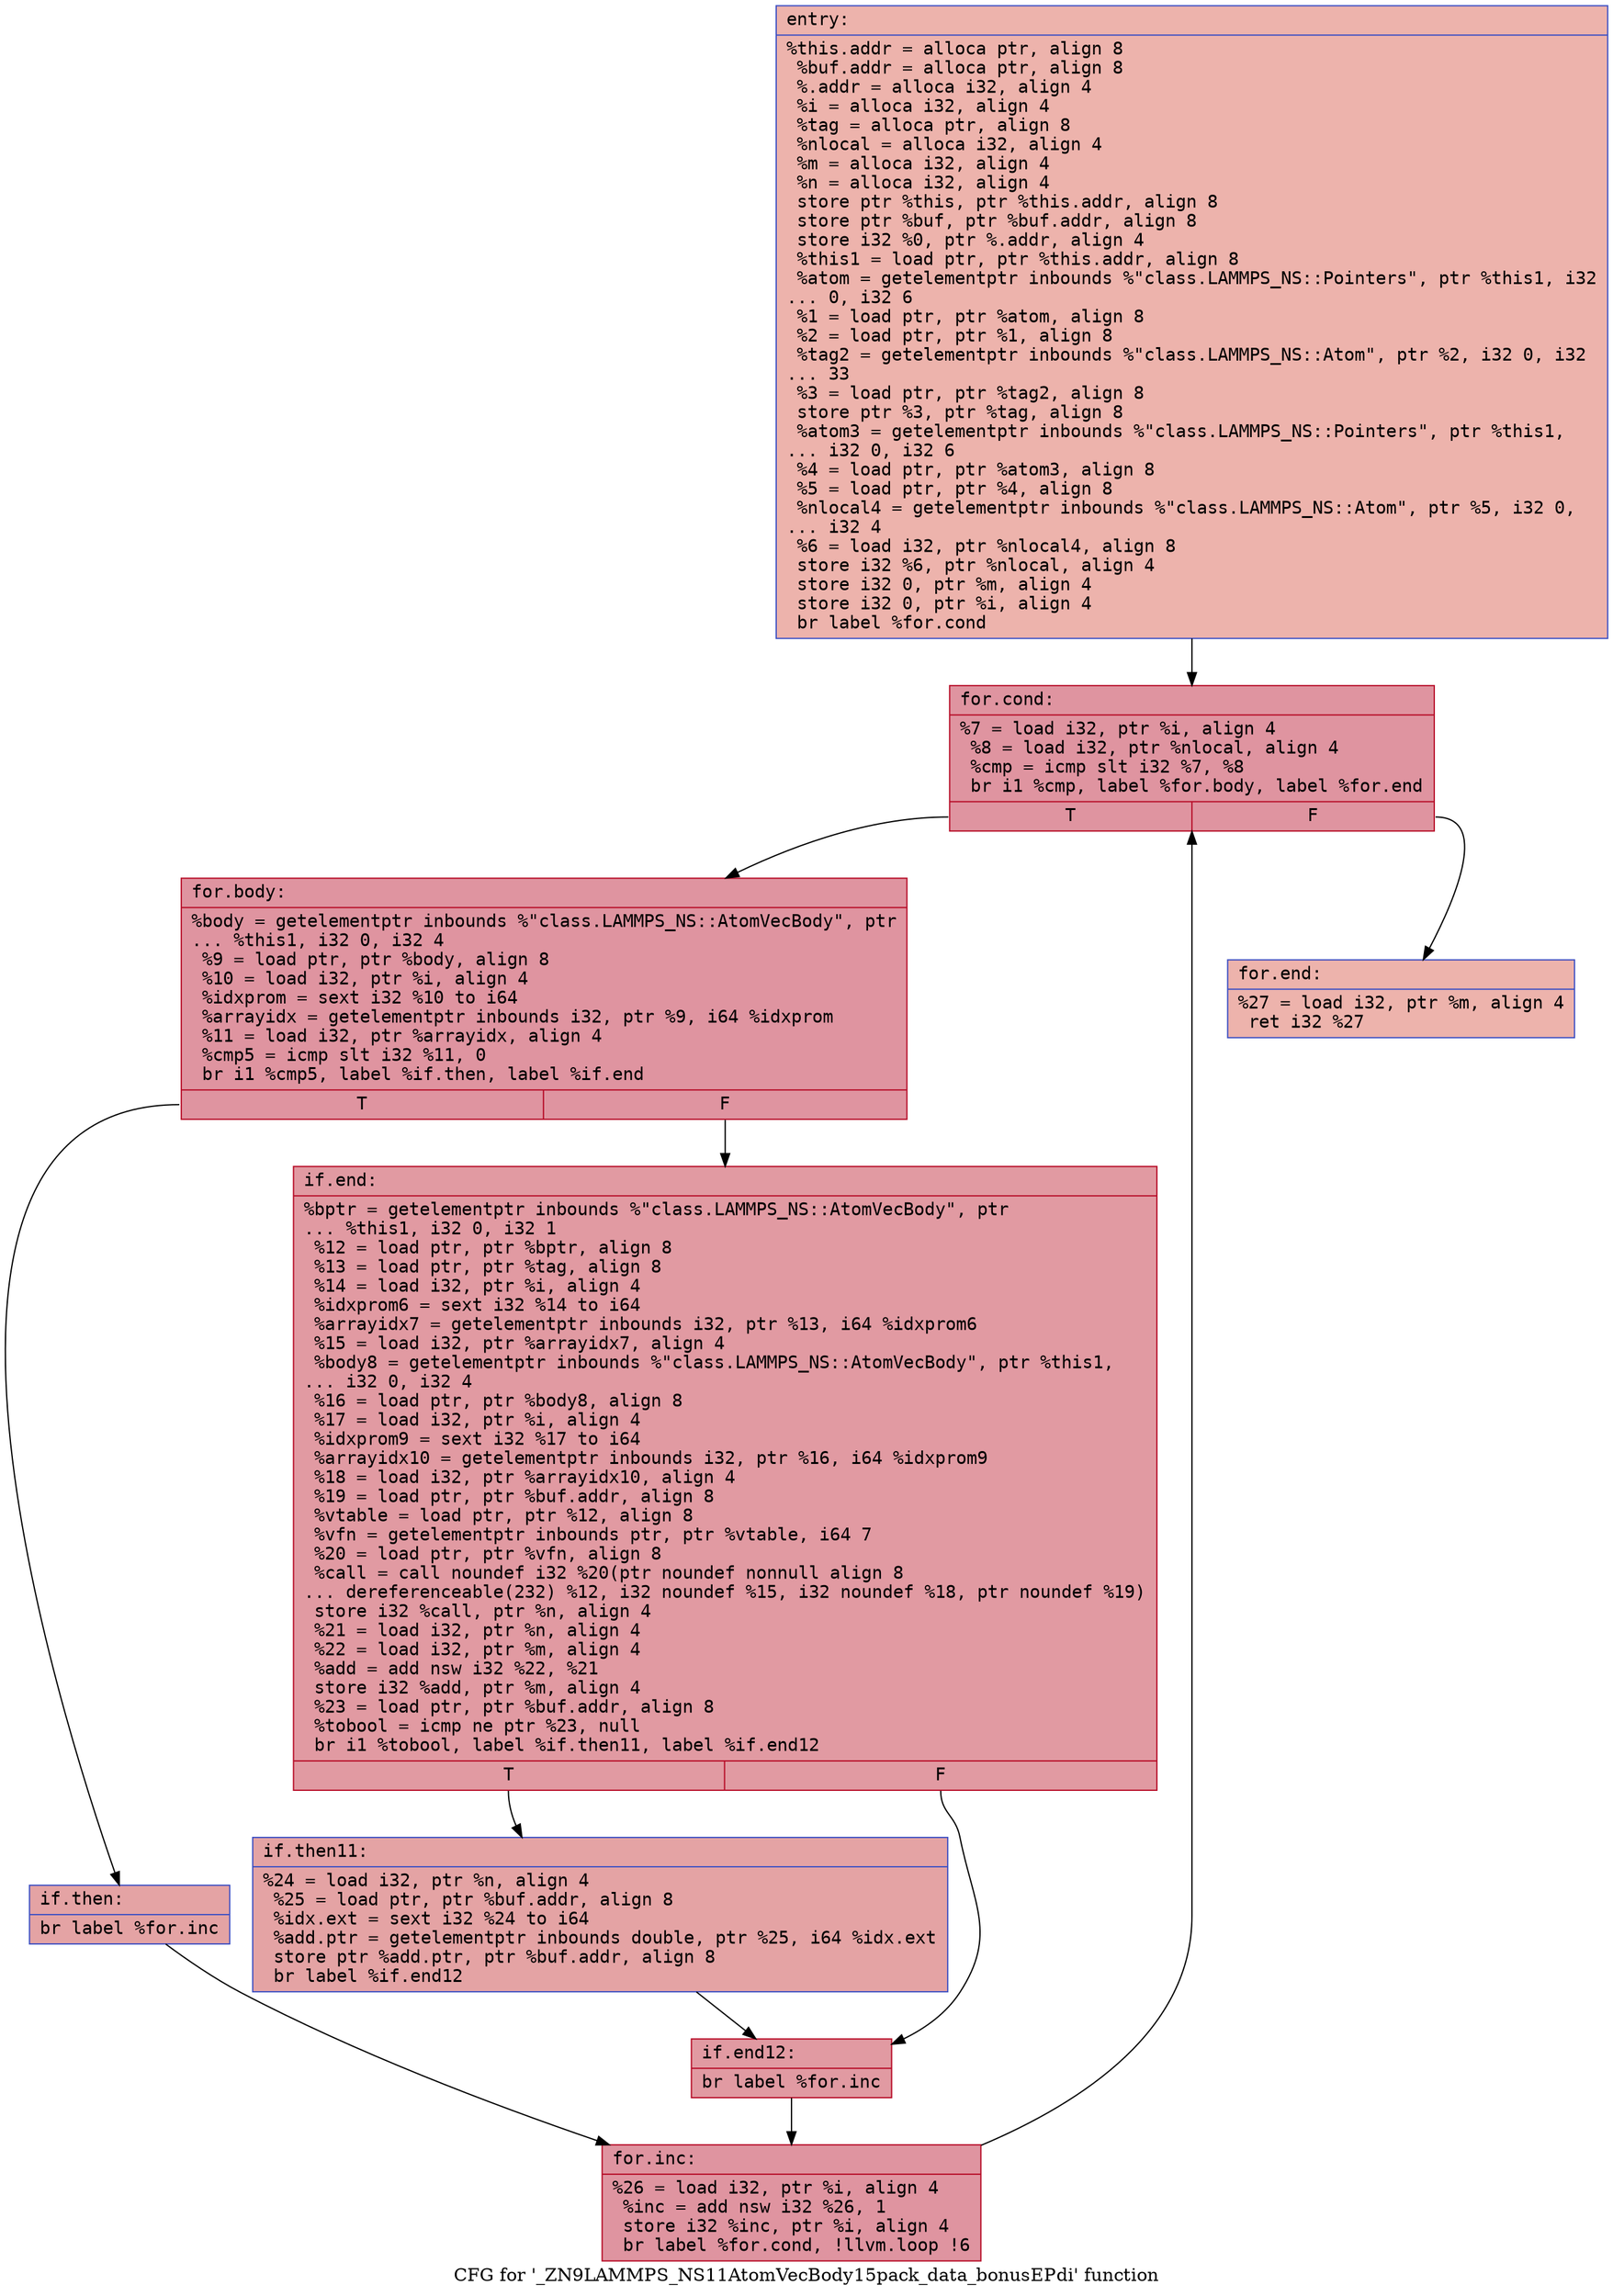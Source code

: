 digraph "CFG for '_ZN9LAMMPS_NS11AtomVecBody15pack_data_bonusEPdi' function" {
	label="CFG for '_ZN9LAMMPS_NS11AtomVecBody15pack_data_bonusEPdi' function";

	Node0x564c7b4dd240 [shape=record,color="#3d50c3ff", style=filled, fillcolor="#d6524470" fontname="Courier",label="{entry:\l|  %this.addr = alloca ptr, align 8\l  %buf.addr = alloca ptr, align 8\l  %.addr = alloca i32, align 4\l  %i = alloca i32, align 4\l  %tag = alloca ptr, align 8\l  %nlocal = alloca i32, align 4\l  %m = alloca i32, align 4\l  %n = alloca i32, align 4\l  store ptr %this, ptr %this.addr, align 8\l  store ptr %buf, ptr %buf.addr, align 8\l  store i32 %0, ptr %.addr, align 4\l  %this1 = load ptr, ptr %this.addr, align 8\l  %atom = getelementptr inbounds %\"class.LAMMPS_NS::Pointers\", ptr %this1, i32\l... 0, i32 6\l  %1 = load ptr, ptr %atom, align 8\l  %2 = load ptr, ptr %1, align 8\l  %tag2 = getelementptr inbounds %\"class.LAMMPS_NS::Atom\", ptr %2, i32 0, i32\l... 33\l  %3 = load ptr, ptr %tag2, align 8\l  store ptr %3, ptr %tag, align 8\l  %atom3 = getelementptr inbounds %\"class.LAMMPS_NS::Pointers\", ptr %this1,\l... i32 0, i32 6\l  %4 = load ptr, ptr %atom3, align 8\l  %5 = load ptr, ptr %4, align 8\l  %nlocal4 = getelementptr inbounds %\"class.LAMMPS_NS::Atom\", ptr %5, i32 0,\l... i32 4\l  %6 = load i32, ptr %nlocal4, align 8\l  store i32 %6, ptr %nlocal, align 4\l  store i32 0, ptr %m, align 4\l  store i32 0, ptr %i, align 4\l  br label %for.cond\l}"];
	Node0x564c7b4dd240 -> Node0x564c7b4de420[tooltip="entry -> for.cond\nProbability 100.00%" ];
	Node0x564c7b4de420 [shape=record,color="#b70d28ff", style=filled, fillcolor="#b70d2870" fontname="Courier",label="{for.cond:\l|  %7 = load i32, ptr %i, align 4\l  %8 = load i32, ptr %nlocal, align 4\l  %cmp = icmp slt i32 %7, %8\l  br i1 %cmp, label %for.body, label %for.end\l|{<s0>T|<s1>F}}"];
	Node0x564c7b4de420:s0 -> Node0x564c7b4de6c0[tooltip="for.cond -> for.body\nProbability 96.88%" ];
	Node0x564c7b4de420:s1 -> Node0x564c7b4de740[tooltip="for.cond -> for.end\nProbability 3.12%" ];
	Node0x564c7b4de6c0 [shape=record,color="#b70d28ff", style=filled, fillcolor="#b70d2870" fontname="Courier",label="{for.body:\l|  %body = getelementptr inbounds %\"class.LAMMPS_NS::AtomVecBody\", ptr\l... %this1, i32 0, i32 4\l  %9 = load ptr, ptr %body, align 8\l  %10 = load i32, ptr %i, align 4\l  %idxprom = sext i32 %10 to i64\l  %arrayidx = getelementptr inbounds i32, ptr %9, i64 %idxprom\l  %11 = load i32, ptr %arrayidx, align 4\l  %cmp5 = icmp slt i32 %11, 0\l  br i1 %cmp5, label %if.then, label %if.end\l|{<s0>T|<s1>F}}"];
	Node0x564c7b4de6c0:s0 -> Node0x564c7b4decd0[tooltip="for.body -> if.then\nProbability 37.50%" ];
	Node0x564c7b4de6c0:s1 -> Node0x564c7b4dda60[tooltip="for.body -> if.end\nProbability 62.50%" ];
	Node0x564c7b4decd0 [shape=record,color="#3d50c3ff", style=filled, fillcolor="#c32e3170" fontname="Courier",label="{if.then:\l|  br label %for.inc\l}"];
	Node0x564c7b4decd0 -> Node0x564c7b4ddb80[tooltip="if.then -> for.inc\nProbability 100.00%" ];
	Node0x564c7b4dda60 [shape=record,color="#b70d28ff", style=filled, fillcolor="#bb1b2c70" fontname="Courier",label="{if.end:\l|  %bptr = getelementptr inbounds %\"class.LAMMPS_NS::AtomVecBody\", ptr\l... %this1, i32 0, i32 1\l  %12 = load ptr, ptr %bptr, align 8\l  %13 = load ptr, ptr %tag, align 8\l  %14 = load i32, ptr %i, align 4\l  %idxprom6 = sext i32 %14 to i64\l  %arrayidx7 = getelementptr inbounds i32, ptr %13, i64 %idxprom6\l  %15 = load i32, ptr %arrayidx7, align 4\l  %body8 = getelementptr inbounds %\"class.LAMMPS_NS::AtomVecBody\", ptr %this1,\l... i32 0, i32 4\l  %16 = load ptr, ptr %body8, align 8\l  %17 = load i32, ptr %i, align 4\l  %idxprom9 = sext i32 %17 to i64\l  %arrayidx10 = getelementptr inbounds i32, ptr %16, i64 %idxprom9\l  %18 = load i32, ptr %arrayidx10, align 4\l  %19 = load ptr, ptr %buf.addr, align 8\l  %vtable = load ptr, ptr %12, align 8\l  %vfn = getelementptr inbounds ptr, ptr %vtable, i64 7\l  %20 = load ptr, ptr %vfn, align 8\l  %call = call noundef i32 %20(ptr noundef nonnull align 8\l... dereferenceable(232) %12, i32 noundef %15, i32 noundef %18, ptr noundef %19)\l  store i32 %call, ptr %n, align 4\l  %21 = load i32, ptr %n, align 4\l  %22 = load i32, ptr %m, align 4\l  %add = add nsw i32 %22, %21\l  store i32 %add, ptr %m, align 4\l  %23 = load ptr, ptr %buf.addr, align 8\l  %tobool = icmp ne ptr %23, null\l  br i1 %tobool, label %if.then11, label %if.end12\l|{<s0>T|<s1>F}}"];
	Node0x564c7b4dda60:s0 -> Node0x564c7b4e0140[tooltip="if.end -> if.then11\nProbability 62.50%" ];
	Node0x564c7b4dda60:s1 -> Node0x564c7b4e0190[tooltip="if.end -> if.end12\nProbability 37.50%" ];
	Node0x564c7b4e0140 [shape=record,color="#3d50c3ff", style=filled, fillcolor="#c32e3170" fontname="Courier",label="{if.then11:\l|  %24 = load i32, ptr %n, align 4\l  %25 = load ptr, ptr %buf.addr, align 8\l  %idx.ext = sext i32 %24 to i64\l  %add.ptr = getelementptr inbounds double, ptr %25, i64 %idx.ext\l  store ptr %add.ptr, ptr %buf.addr, align 8\l  br label %if.end12\l}"];
	Node0x564c7b4e0140 -> Node0x564c7b4e0190[tooltip="if.then11 -> if.end12\nProbability 100.00%" ];
	Node0x564c7b4e0190 [shape=record,color="#b70d28ff", style=filled, fillcolor="#bb1b2c70" fontname="Courier",label="{if.end12:\l|  br label %for.inc\l}"];
	Node0x564c7b4e0190 -> Node0x564c7b4ddb80[tooltip="if.end12 -> for.inc\nProbability 100.00%" ];
	Node0x564c7b4ddb80 [shape=record,color="#b70d28ff", style=filled, fillcolor="#b70d2870" fontname="Courier",label="{for.inc:\l|  %26 = load i32, ptr %i, align 4\l  %inc = add nsw i32 %26, 1\l  store i32 %inc, ptr %i, align 4\l  br label %for.cond, !llvm.loop !6\l}"];
	Node0x564c7b4ddb80 -> Node0x564c7b4de420[tooltip="for.inc -> for.cond\nProbability 100.00%" ];
	Node0x564c7b4de740 [shape=record,color="#3d50c3ff", style=filled, fillcolor="#d6524470" fontname="Courier",label="{for.end:\l|  %27 = load i32, ptr %m, align 4\l  ret i32 %27\l}"];
}
